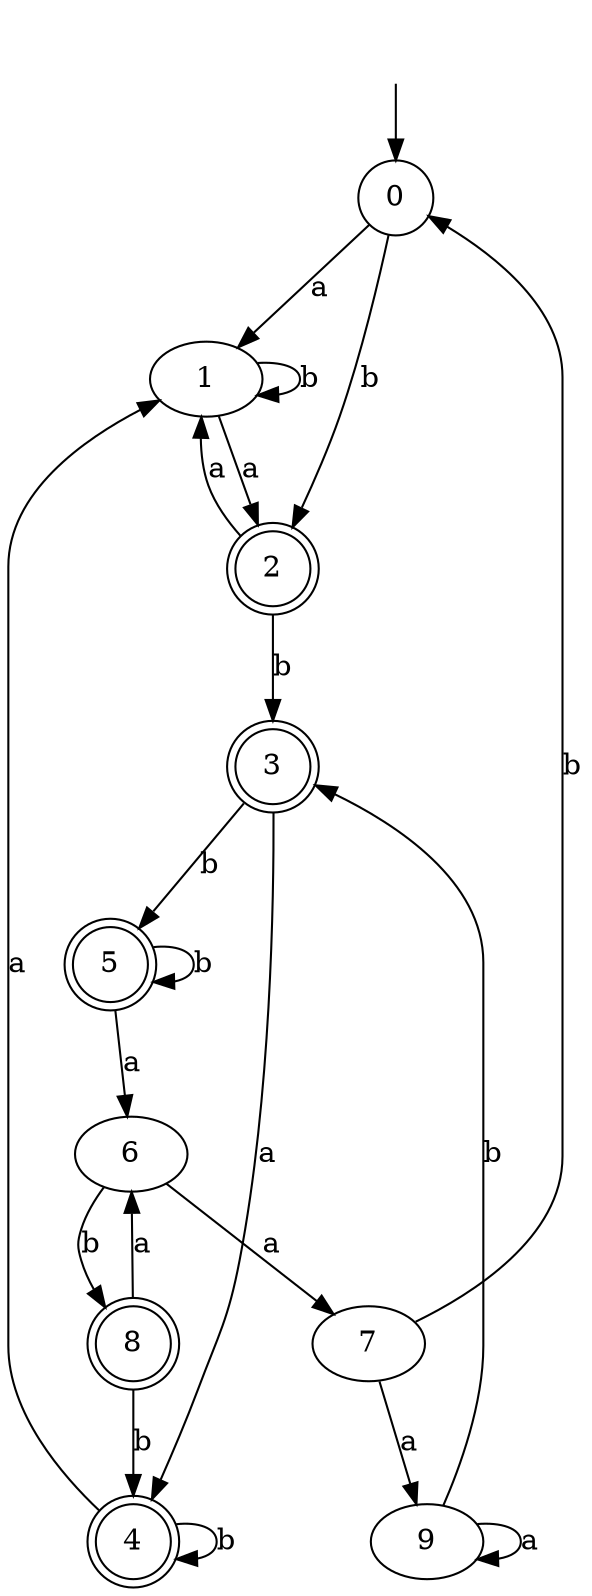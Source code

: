 digraph RandomDFA {
  __start0 [label="", shape=none];
  __start0 -> 0 [label=""];
  0 [shape=circle]
  0 -> 1 [label="a"]
  0 -> 2 [label="b"]
  1
  1 -> 2 [label="a"]
  1 -> 1 [label="b"]
  2 [shape=doublecircle]
  2 -> 1 [label="a"]
  2 -> 3 [label="b"]
  3 [shape=doublecircle]
  3 -> 4 [label="a"]
  3 -> 5 [label="b"]
  4 [shape=doublecircle]
  4 -> 1 [label="a"]
  4 -> 4 [label="b"]
  5 [shape=doublecircle]
  5 -> 6 [label="a"]
  5 -> 5 [label="b"]
  6
  6 -> 7 [label="a"]
  6 -> 8 [label="b"]
  7
  7 -> 9 [label="a"]
  7 -> 0 [label="b"]
  8 [shape=doublecircle]
  8 -> 6 [label="a"]
  8 -> 4 [label="b"]
  9
  9 -> 9 [label="a"]
  9 -> 3 [label="b"]
}
